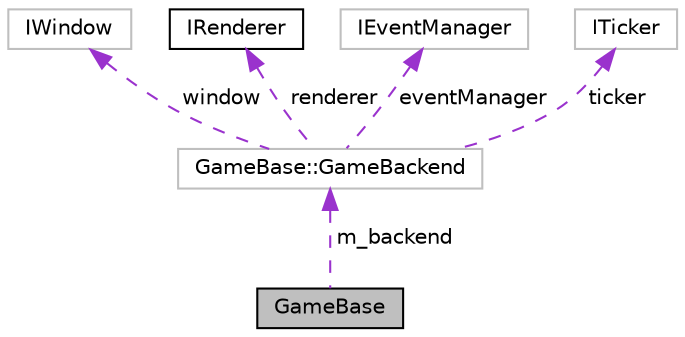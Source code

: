 digraph "GameBase"
{
 // LATEX_PDF_SIZE
  edge [fontname="Helvetica",fontsize="10",labelfontname="Helvetica",labelfontsize="10"];
  node [fontname="Helvetica",fontsize="10",shape=record];
  Node1 [label="GameBase",height=0.2,width=0.4,color="black", fillcolor="grey75", style="filled", fontcolor="black",tooltip=" "];
  Node2 -> Node1 [dir="back",color="darkorchid3",fontsize="10",style="dashed",label=" m_backend" ,fontname="Helvetica"];
  Node2 [label="GameBase::GameBackend",height=0.2,width=0.4,color="grey75", fillcolor="white", style="filled",URL="$struct_game_base_1_1_game_backend.html",tooltip=" "];
  Node3 -> Node2 [dir="back",color="darkorchid3",fontsize="10",style="dashed",label=" window" ,fontname="Helvetica"];
  Node3 [label="IWindow",height=0.2,width=0.4,color="grey75", fillcolor="white", style="filled",URL="$struct_i_window.html",tooltip=" "];
  Node4 -> Node2 [dir="back",color="darkorchid3",fontsize="10",style="dashed",label=" renderer" ,fontname="Helvetica"];
  Node4 [label="IRenderer",height=0.2,width=0.4,color="black", fillcolor="white", style="filled",URL="$struct_i_renderer.html",tooltip="This interface represents a renderer of drawables on the screen."];
  Node5 -> Node2 [dir="back",color="darkorchid3",fontsize="10",style="dashed",label=" eventManager" ,fontname="Helvetica"];
  Node5 [label="IEventManager",height=0.2,width=0.4,color="grey75", fillcolor="white", style="filled",URL="$struct_i_event_manager.html",tooltip=" "];
  Node6 -> Node2 [dir="back",color="darkorchid3",fontsize="10",style="dashed",label=" ticker" ,fontname="Helvetica"];
  Node6 [label="ITicker",height=0.2,width=0.4,color="grey75", fillcolor="white", style="filled",URL="$struct_i_ticker.html",tooltip=" "];
}
